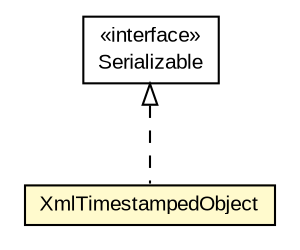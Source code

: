 #!/usr/local/bin/dot
#
# Class diagram 
# Generated by UMLGraph version R5_6-24-gf6e263 (http://www.umlgraph.org/)
#

digraph G {
	edge [fontname="arial",fontsize=10,labelfontname="arial",labelfontsize=10];
	node [fontname="arial",fontsize=10,shape=plaintext];
	nodesep=0.25;
	ranksep=0.5;
	// eu.europa.esig.dss.jaxb.diagnostic.XmlTimestampedObject
	c830593 [label=<<table title="eu.europa.esig.dss.jaxb.diagnostic.XmlTimestampedObject" border="0" cellborder="1" cellspacing="0" cellpadding="2" port="p" bgcolor="lemonChiffon" href="./XmlTimestampedObject.html">
		<tr><td><table border="0" cellspacing="0" cellpadding="1">
<tr><td align="center" balign="center"> XmlTimestampedObject </td></tr>
		</table></td></tr>
		</table>>, URL="./XmlTimestampedObject.html", fontname="arial", fontcolor="black", fontsize=10.0];
	//eu.europa.esig.dss.jaxb.diagnostic.XmlTimestampedObject implements java.io.Serializable
	c831136:p -> c830593:p [dir=back,arrowtail=empty,style=dashed];
	// java.io.Serializable
	c831136 [label=<<table title="java.io.Serializable" border="0" cellborder="1" cellspacing="0" cellpadding="2" port="p" href="http://java.sun.com/j2se/1.4.2/docs/api/java/io/Serializable.html">
		<tr><td><table border="0" cellspacing="0" cellpadding="1">
<tr><td align="center" balign="center"> &#171;interface&#187; </td></tr>
<tr><td align="center" balign="center"> Serializable </td></tr>
		</table></td></tr>
		</table>>, URL="http://java.sun.com/j2se/1.4.2/docs/api/java/io/Serializable.html", fontname="arial", fontcolor="black", fontsize=10.0];
}


